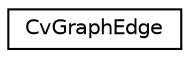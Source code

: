 digraph "Graphical Class Hierarchy"
{
 // LATEX_PDF_SIZE
  edge [fontname="Helvetica",fontsize="10",labelfontname="Helvetica",labelfontsize="10"];
  node [fontname="Helvetica",fontsize="10",shape=record];
  rankdir="LR";
  Node0 [label="CvGraphEdge",height=0.2,width=0.4,color="black", fillcolor="white", style="filled",URL="$struct_cv_graph_edge.html",tooltip=" "];
}
